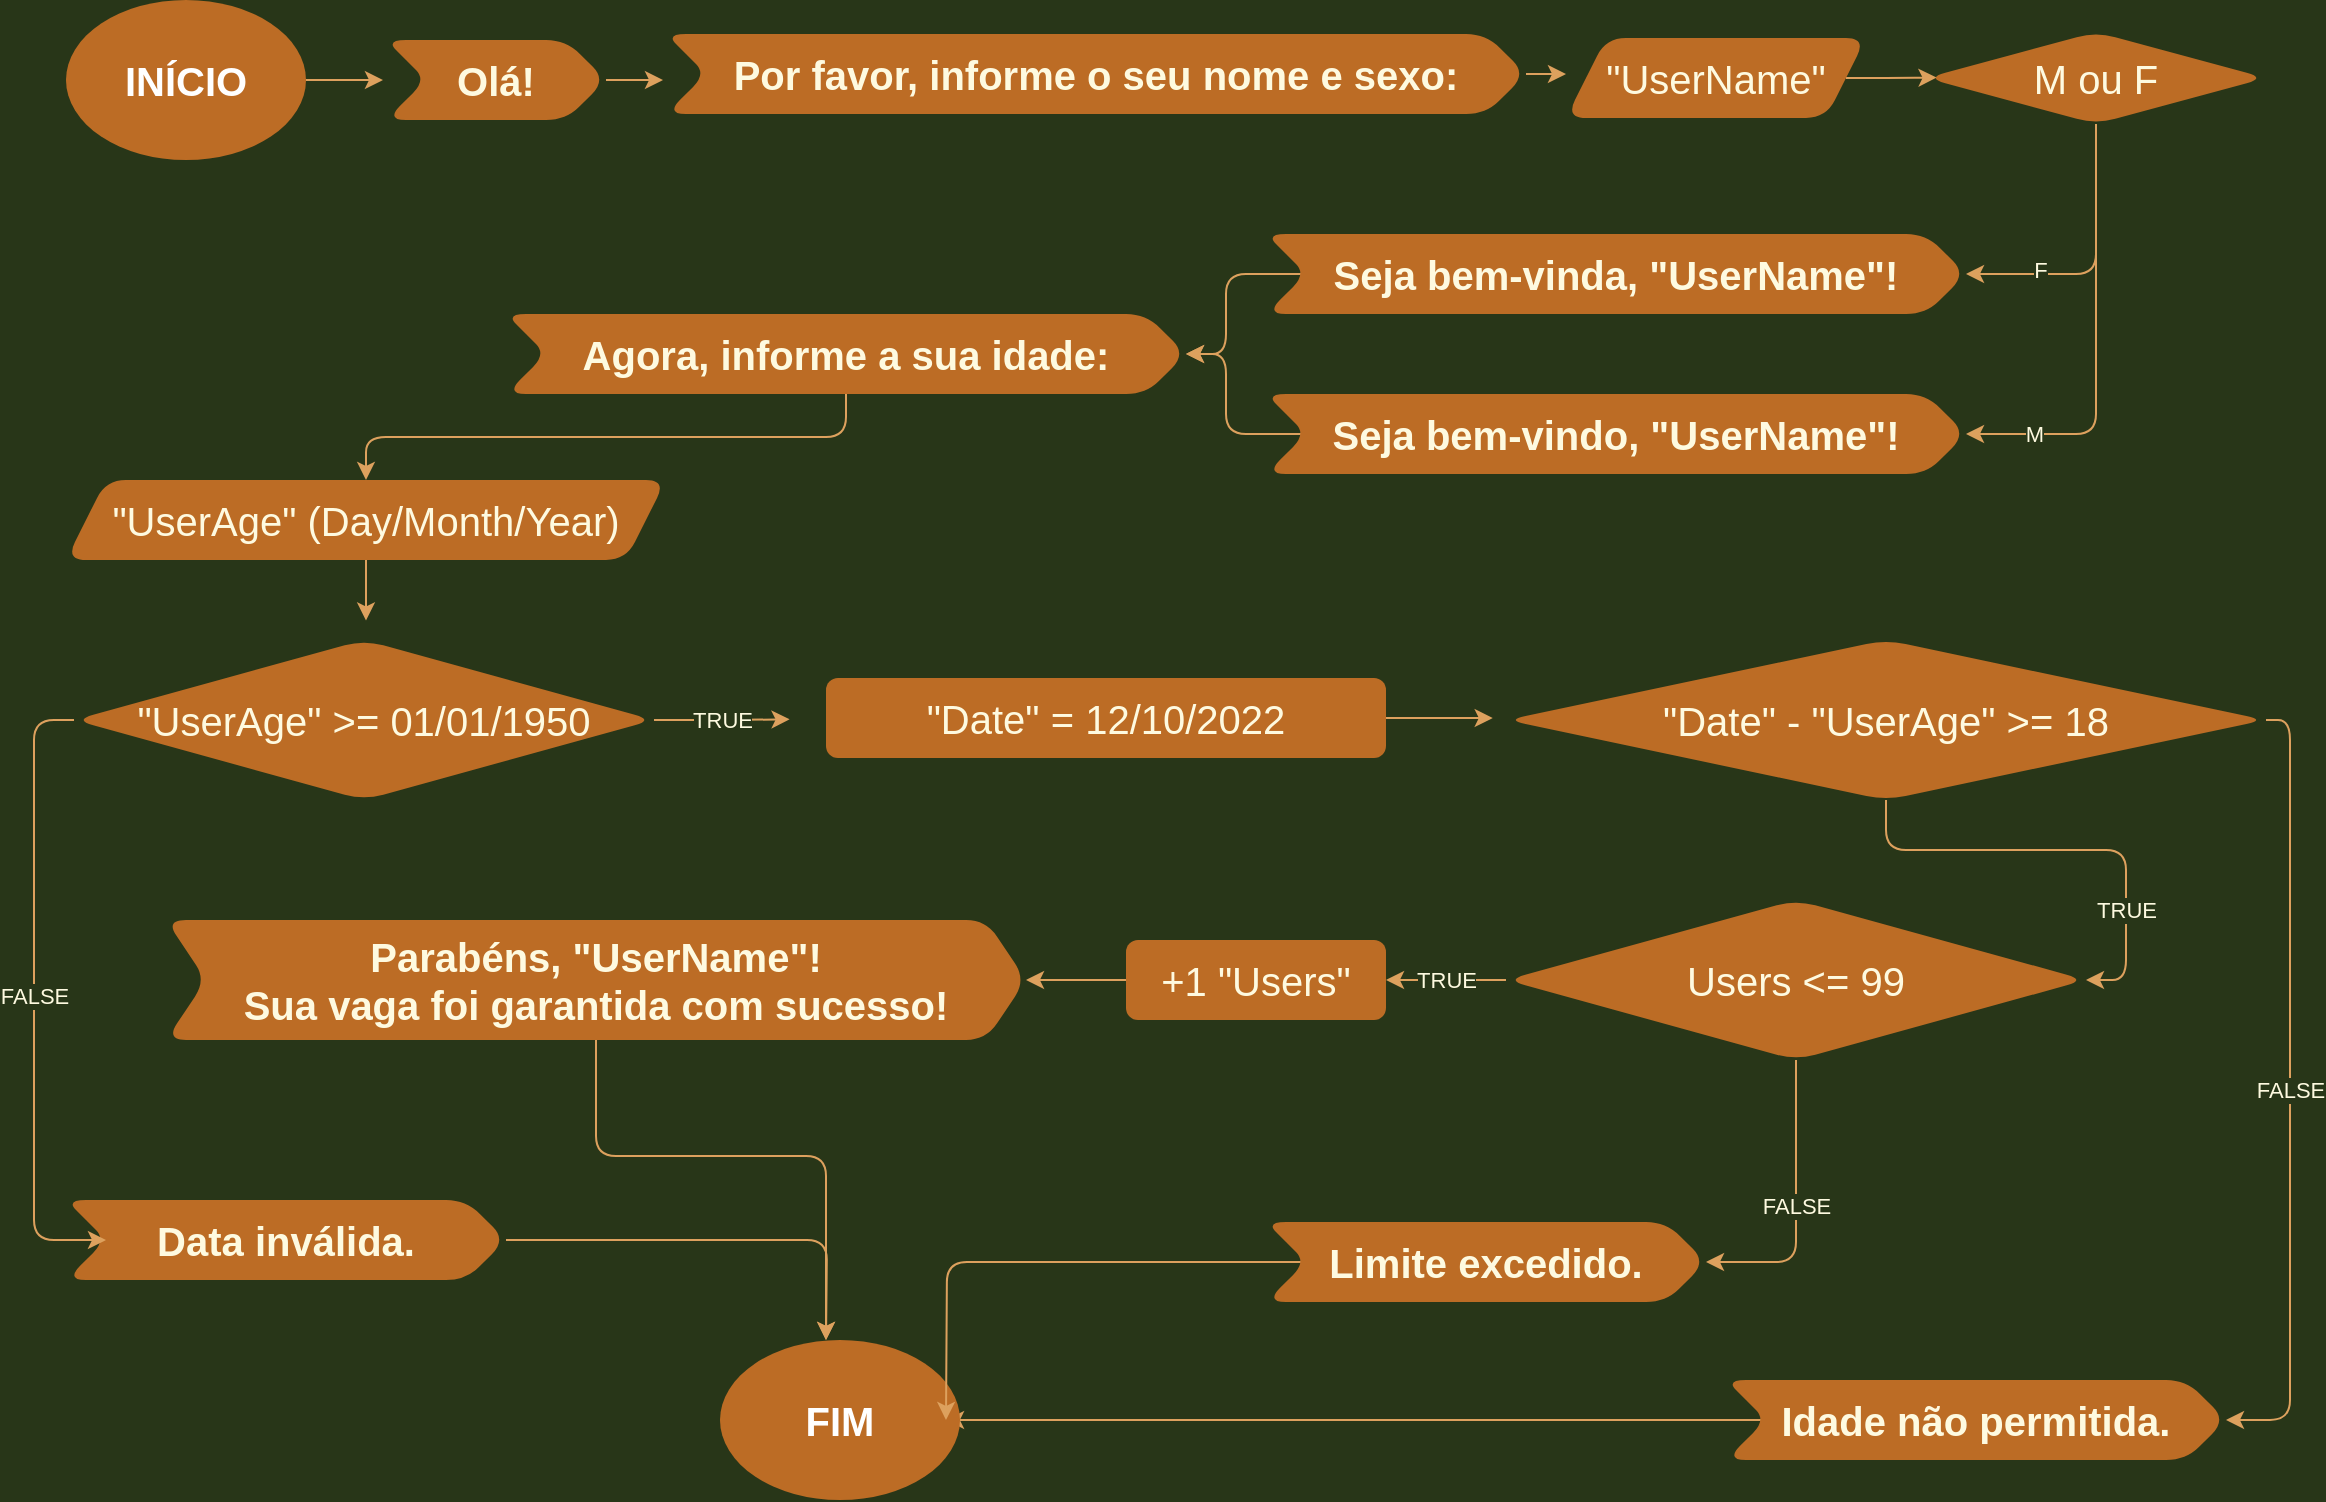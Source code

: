 <mxfile version="20.5.1" type="github"><diagram id="nj9FJTbtyEv3tCQSluZf" name="Página-1"><mxGraphModel dx="868" dy="488" grid="0" gridSize="10" guides="1" tooltips="1" connect="1" arrows="1" fold="1" page="1" pageScale="1" pageWidth="1169" pageHeight="827" background="#283618" math="0" shadow="0"><root><mxCell id="0"/><mxCell id="1" parent="0"/><mxCell id="Z7ufV59vYK4jltVHk6Ky-81" style="edgeStyle=orthogonalEdgeStyle;rounded=1;orthogonalLoop=1;jettySize=auto;html=1;fontFamily=Helvetica;fontSize=20;fontColor=#FEFAE0;strokeColor=#DDA15E;labelBackgroundColor=#283618;" parent="1" source="Z7ufV59vYK4jltVHk6Ky-3" edge="1"><mxGeometry relative="1" as="geometry"><mxPoint x="191.481" y="80" as="targetPoint"/></mxGeometry></mxCell><mxCell id="Z7ufV59vYK4jltVHk6Ky-3" value="&lt;font style=&quot;font-size: 20px;&quot; color=&quot;#ffffff&quot;&gt;&lt;b style=&quot;&quot;&gt;INÍCIO&lt;/b&gt;&lt;/font&gt;" style="ellipse;whiteSpace=wrap;html=1;shadow=0;strokeColor=none;fillStyle=auto;fillColor=#BC6C25;strokeWidth=5;rounded=1;fontColor=#FEFAE0;" parent="1" vertex="1"><mxGeometry x="33" y="40" width="120" height="80" as="geometry"/></mxCell><mxCell id="Z7ufV59vYK4jltVHk6Ky-82" style="edgeStyle=orthogonalEdgeStyle;rounded=1;orthogonalLoop=1;jettySize=auto;html=1;exitX=1;exitY=0.5;exitDx=0;exitDy=0;fontFamily=Helvetica;fontSize=20;fontColor=#FEFAE0;strokeColor=#DDA15E;labelBackgroundColor=#283618;" parent="1" source="Z7ufV59vYK4jltVHk6Ky-14" edge="1"><mxGeometry relative="1" as="geometry"><mxPoint x="331.481" y="79.741" as="targetPoint"/></mxGeometry></mxCell><mxCell id="Z7ufV59vYK4jltVHk6Ky-14" value="Olá!" style="shape=step;perimeter=stepPerimeter;whiteSpace=wrap;html=1;fixedSize=1;shadow=0;fillStyle=auto;strokeColor=none;strokeWidth=5;fontFamily=Helvetica;fontSize=20;fontColor=#FEFAE0;fillColor=#BC6C25;fontStyle=1;rounded=1;" parent="1" vertex="1"><mxGeometry x="193" y="60" width="110" height="40" as="geometry"/></mxCell><mxCell id="Z7ufV59vYK4jltVHk6Ky-99" style="edgeStyle=orthogonalEdgeStyle;rounded=1;orthogonalLoop=1;jettySize=auto;html=1;strokeColor=#DDA15E;fontColor=#FEFAE0;labelBackgroundColor=#283618;" parent="1" source="Z7ufV59vYK4jltVHk6Ky-34" edge="1"><mxGeometry relative="1" as="geometry"><mxPoint x="746.368" y="399" as="targetPoint"/></mxGeometry></mxCell><mxCell id="Z7ufV59vYK4jltVHk6Ky-34" value="&quot;Date&quot; = 12/10/2022" style="rounded=1;whiteSpace=wrap;html=1;shadow=0;fillStyle=auto;strokeColor=none;strokeWidth=5;fontFamily=Helvetica;fontSize=20;fontColor=#FEFAE0;fillColor=#BC6C25;" parent="1" vertex="1"><mxGeometry x="413" y="379" width="280" height="40" as="geometry"/></mxCell><mxCell id="Z7ufV59vYK4jltVHk6Ky-97" style="edgeStyle=orthogonalEdgeStyle;rounded=1;orthogonalLoop=1;jettySize=auto;html=1;strokeColor=#DDA15E;fontColor=#FEFAE0;labelBackgroundColor=#283618;" parent="1" source="Z7ufV59vYK4jltVHk6Ky-46" edge="1"><mxGeometry relative="1" as="geometry"><mxPoint x="183" y="350.211" as="targetPoint"/></mxGeometry></mxCell><mxCell id="Z7ufV59vYK4jltVHk6Ky-46" value="&quot;UserAge&quot; (Day/Month/Year)" style="shape=parallelogram;perimeter=parallelogramPerimeter;fixedSize=1;shadow=0;labelBackgroundColor=none;labelBorderColor=none;fillStyle=auto;strokeColor=none;strokeWidth=5;fontFamily=Helvetica;fontSize=20;fontColor=#FEFAE0;fillColor=#BC6C25;whiteSpace=wrap;html=1;rounded=1;" parent="1" vertex="1"><mxGeometry x="33" y="280" width="300" height="40" as="geometry"/></mxCell><mxCell id="Z7ufV59vYK4jltVHk6Ky-85" style="edgeStyle=orthogonalEdgeStyle;rounded=1;orthogonalLoop=1;jettySize=auto;html=1;exitX=1;exitY=0.5;exitDx=0;exitDy=0;fontFamily=Helvetica;fontSize=20;fontColor=#FEFAE0;entryX=0.031;entryY=0.495;entryDx=0;entryDy=0;entryPerimeter=0;strokeColor=#DDA15E;labelBackgroundColor=#283618;" parent="1" source="Z7ufV59vYK4jltVHk6Ky-48" target="Z7ufV59vYK4jltVHk6Ky-77" edge="1"><mxGeometry relative="1" as="geometry"><mxPoint x="950.5" y="80" as="targetPoint"/></mxGeometry></mxCell><mxCell id="Z7ufV59vYK4jltVHk6Ky-48" value="&quot;UserName&quot;" style="shape=parallelogram;perimeter=parallelogramPerimeter;fixedSize=1;shadow=0;labelBackgroundColor=none;labelBorderColor=none;fillStyle=auto;strokeColor=none;strokeWidth=5;fontFamily=Helvetica;fontSize=20;fontColor=#FEFAE0;fillColor=#BC6C25;whiteSpace=wrap;html=1;rounded=1;" parent="1" vertex="1"><mxGeometry x="783" y="59" width="150" height="40" as="geometry"/></mxCell><mxCell id="Z7ufV59vYK4jltVHk6Ky-102" style="edgeStyle=orthogonalEdgeStyle;rounded=1;orthogonalLoop=1;jettySize=auto;html=1;entryX=0.5;entryY=0;entryDx=0;entryDy=0;strokeColor=#DDA15E;fontColor=#FEFAE0;labelBackgroundColor=#283618;" parent="1" source="Z7ufV59vYK4jltVHk6Ky-49" edge="1"><mxGeometry relative="1" as="geometry"><mxPoint x="413.0" y="710" as="targetPoint"/></mxGeometry></mxCell><mxCell id="Z7ufV59vYK4jltVHk6Ky-49" value="Data inválida." style="shape=step;perimeter=stepPerimeter;whiteSpace=wrap;html=1;fixedSize=1;shadow=0;fillStyle=auto;strokeColor=none;strokeWidth=5;fontFamily=Helvetica;fontSize=20;fontColor=#FEFAE0;fillColor=#BC6C25;fontStyle=1;rotation=0;rounded=1;" parent="1" vertex="1"><mxGeometry x="33" y="640" width="220" height="40" as="geometry"/></mxCell><mxCell id="Z7ufV59vYK4jltVHk6Ky-107" style="edgeStyle=orthogonalEdgeStyle;rounded=1;orthogonalLoop=1;jettySize=auto;html=1;entryX=1;entryY=0.5;entryDx=0;entryDy=0;strokeColor=#DDA15E;fontColor=#FEFAE0;labelBackgroundColor=#283618;" parent="1" source="Z7ufV59vYK4jltVHk6Ky-50" edge="1"><mxGeometry relative="1" as="geometry"><mxPoint x="473.0" y="750" as="targetPoint"/></mxGeometry></mxCell><mxCell id="Z7ufV59vYK4jltVHk6Ky-50" value="Idade não permitida." style="shape=step;perimeter=stepPerimeter;whiteSpace=wrap;html=1;fixedSize=1;shadow=0;fillStyle=auto;strokeColor=none;strokeWidth=5;fontFamily=Helvetica;fontSize=20;fontColor=#FEFAE0;fillColor=#BC6C25;fontStyle=1;rounded=1;" parent="1" vertex="1"><mxGeometry x="863" y="730" width="250" height="40" as="geometry"/></mxCell><mxCell id="Z7ufV59vYK4jltVHk6Ky-52" value="&lt;font style=&quot;font-size: 20px;&quot; color=&quot;#ffffff&quot;&gt;&lt;b style=&quot;&quot;&gt;FIM&lt;/b&gt;&lt;/font&gt;" style="ellipse;whiteSpace=wrap;html=1;shadow=0;strokeColor=none;fillStyle=auto;fillColor=#BC6C25;strokeWidth=5;rounded=1;fontColor=#FEFAE0;" parent="1" vertex="1"><mxGeometry x="360" y="710" width="120" height="80" as="geometry"/></mxCell><mxCell id="Z7ufV59vYK4jltVHk6Ky-98" value="TRUE" style="edgeStyle=orthogonalEdgeStyle;rounded=1;orthogonalLoop=1;jettySize=auto;html=1;exitX=1;exitY=0.5;exitDx=0;exitDy=0;strokeColor=#DDA15E;fontColor=#FEFAE0;labelBackgroundColor=#283618;" parent="1" source="Z7ufV59vYK4jltVHk6Ky-54" edge="1"><mxGeometry relative="1" as="geometry"><mxPoint x="394.789" y="399.684" as="targetPoint"/></mxGeometry></mxCell><mxCell id="Z7ufV59vYK4jltVHk6Ky-101" value="FALSE" style="edgeStyle=orthogonalEdgeStyle;rounded=1;orthogonalLoop=1;jettySize=auto;html=1;exitX=0;exitY=0.5;exitDx=0;exitDy=0;entryX=0;entryY=0.5;entryDx=0;entryDy=0;strokeColor=#DDA15E;fontColor=#FEFAE0;labelBackgroundColor=#283618;" parent="1" source="Z7ufV59vYK4jltVHk6Ky-54" target="Z7ufV59vYK4jltVHk6Ky-49" edge="1"><mxGeometry relative="1" as="geometry"><Array as="points"><mxPoint x="17" y="400"/><mxPoint x="17" y="660"/></Array></mxGeometry></mxCell><mxCell id="Z7ufV59vYK4jltVHk6Ky-54" value="&quot;UserAge&quot; &amp;gt;= 01/01/1950" style="rhombus;shadow=0;labelBackgroundColor=none;labelBorderColor=none;fillStyle=auto;strokeColor=none;strokeWidth=5;fontFamily=Helvetica;fontSize=20;fontColor=#FEFAE0;fillColor=#BC6C25;html=1;whiteSpace=wrap;rounded=1;" parent="1" vertex="1"><mxGeometry x="37" y="360" width="290" height="80" as="geometry"/></mxCell><mxCell id="Z7ufV59vYK4jltVHk6Ky-111" style="edgeStyle=orthogonalEdgeStyle;rounded=1;orthogonalLoop=1;jettySize=auto;html=1;entryX=1;entryY=0.5;entryDx=0;entryDy=0;strokeColor=#DDA15E;fontColor=#FEFAE0;labelBackgroundColor=#283618;" parent="1" source="Z7ufV59vYK4jltVHk6Ky-62" edge="1"><mxGeometry relative="1" as="geometry"><mxPoint x="473.0" y="750" as="targetPoint"/></mxGeometry></mxCell><mxCell id="Z7ufV59vYK4jltVHk6Ky-62" value="Limite excedido." style="shape=step;perimeter=stepPerimeter;whiteSpace=wrap;html=1;fixedSize=1;shadow=0;fillStyle=auto;strokeColor=none;strokeWidth=5;fontFamily=Helvetica;fontSize=20;fontColor=#FEFAE0;fillColor=#BC6C25;fontStyle=1;rotation=0;rounded=1;" parent="1" vertex="1"><mxGeometry x="633" y="651" width="220" height="40" as="geometry"/></mxCell><mxCell id="Z7ufV59vYK4jltVHk6Ky-113" style="edgeStyle=orthogonalEdgeStyle;rounded=1;orthogonalLoop=1;jettySize=auto;html=1;exitX=0;exitY=0.5;exitDx=0;exitDy=0;entryX=1;entryY=0.5;entryDx=0;entryDy=0;strokeColor=#DDA15E;fontColor=#FEFAE0;labelBackgroundColor=#283618;" parent="1" source="Z7ufV59vYK4jltVHk6Ky-65" target="Z7ufV59vYK4jltVHk6Ky-69" edge="1"><mxGeometry relative="1" as="geometry"/></mxCell><mxCell id="Z7ufV59vYK4jltVHk6Ky-65" value="+1 &quot;Users&quot;" style="rounded=1;whiteSpace=wrap;html=1;shadow=0;fillStyle=auto;strokeColor=none;strokeWidth=5;fontFamily=Helvetica;fontSize=20;fontColor=#FEFAE0;fillColor=#BC6C25;" parent="1" vertex="1"><mxGeometry x="563" y="510" width="130" height="40" as="geometry"/></mxCell><mxCell id="Z7ufV59vYK4jltVHk6Ky-114" style="edgeStyle=orthogonalEdgeStyle;rounded=1;orthogonalLoop=1;jettySize=auto;html=1;entryX=0.5;entryY=0;entryDx=0;entryDy=0;strokeColor=#DDA15E;fontColor=#FEFAE0;labelBackgroundColor=#283618;" parent="1" source="Z7ufV59vYK4jltVHk6Ky-69" edge="1"><mxGeometry relative="1" as="geometry"><mxPoint x="413.0" y="710" as="targetPoint"/><Array as="points"><mxPoint x="298" y="618"/><mxPoint x="413" y="618"/></Array></mxGeometry></mxCell><mxCell id="Z7ufV59vYK4jltVHk6Ky-69" value="Parabéns, &quot;UserName&quot;!&lt;br&gt;Sua vaga foi garantida com sucesso!" style="shape=step;perimeter=stepPerimeter;whiteSpace=wrap;html=1;fixedSize=1;shadow=0;fillStyle=auto;strokeColor=none;strokeWidth=5;fontFamily=Helvetica;fontSize=20;fontColor=#FEFAE0;fillColor=#BC6C25;fontStyle=1;rounded=1;" parent="1" vertex="1"><mxGeometry x="83" y="500" width="430" height="60" as="geometry"/></mxCell><mxCell id="Z7ufV59vYK4jltVHk6Ky-89" style="edgeStyle=orthogonalEdgeStyle;rounded=1;orthogonalLoop=1;jettySize=auto;html=1;strokeColor=#DDA15E;fontColor=#FEFAE0;labelBackgroundColor=#283618;" parent="1" source="Z7ufV59vYK4jltVHk6Ky-73" edge="1"><mxGeometry relative="1" as="geometry"><mxPoint x="782.152" y="77" as="targetPoint"/></mxGeometry></mxCell><mxCell id="Z7ufV59vYK4jltVHk6Ky-73" value="Por favor, informe o seu nome e sexo:" style="shape=step;perimeter=stepPerimeter;whiteSpace=wrap;html=1;fixedSize=1;shadow=0;fillStyle=auto;strokeColor=none;strokeWidth=5;fontFamily=Helvetica;fontSize=20;fontColor=#FEFAE0;fillColor=#BC6C25;fontStyle=1;rounded=1;" parent="1" vertex="1"><mxGeometry x="333" y="57" width="430" height="40" as="geometry"/></mxCell><mxCell id="Z7ufV59vYK4jltVHk6Ky-93" style="edgeStyle=orthogonalEdgeStyle;rounded=1;orthogonalLoop=1;jettySize=auto;html=1;entryX=1;entryY=0.5;entryDx=0;entryDy=0;strokeColor=#DDA15E;fontColor=#FEFAE0;labelBackgroundColor=#283618;" parent="1" source="Z7ufV59vYK4jltVHk6Ky-74" target="Z7ufV59vYK4jltVHk6Ky-76" edge="1"><mxGeometry relative="1" as="geometry"/></mxCell><mxCell id="Z7ufV59vYK4jltVHk6Ky-74" value="Seja bem-vinda, &quot;UserName&quot;!" style="shape=step;perimeter=stepPerimeter;whiteSpace=wrap;html=1;fixedSize=1;shadow=0;fillStyle=auto;strokeColor=none;strokeWidth=5;fontFamily=Helvetica;fontSize=20;fontColor=#FEFAE0;fillColor=#BC6C25;fontStyle=1;rounded=1;" parent="1" vertex="1"><mxGeometry x="633" y="157" width="350" height="40" as="geometry"/></mxCell><mxCell id="Z7ufV59vYK4jltVHk6Ky-95" style="edgeStyle=orthogonalEdgeStyle;rounded=1;orthogonalLoop=1;jettySize=auto;html=1;entryX=1;entryY=0.5;entryDx=0;entryDy=0;strokeColor=#DDA15E;fontColor=#FEFAE0;labelBackgroundColor=#283618;" parent="1" source="Z7ufV59vYK4jltVHk6Ky-75" target="Z7ufV59vYK4jltVHk6Ky-76" edge="1"><mxGeometry relative="1" as="geometry"/></mxCell><mxCell id="Z7ufV59vYK4jltVHk6Ky-75" value="Seja bem-vindo, &quot;UserName&quot;!" style="shape=step;perimeter=stepPerimeter;whiteSpace=wrap;html=1;fixedSize=1;shadow=0;fillStyle=auto;strokeColor=none;strokeWidth=5;fontFamily=Helvetica;fontSize=20;fontColor=#FEFAE0;fillColor=#BC6C25;fontStyle=1;rounded=1;" parent="1" vertex="1"><mxGeometry x="633" y="237" width="350" height="40" as="geometry"/></mxCell><mxCell id="Z7ufV59vYK4jltVHk6Ky-96" style="edgeStyle=orthogonalEdgeStyle;rounded=1;orthogonalLoop=1;jettySize=auto;html=1;entryX=0.5;entryY=0;entryDx=0;entryDy=0;strokeColor=#DDA15E;fontColor=#FEFAE0;labelBackgroundColor=#283618;" parent="1" source="Z7ufV59vYK4jltVHk6Ky-76" target="Z7ufV59vYK4jltVHk6Ky-46" edge="1"><mxGeometry relative="1" as="geometry"/></mxCell><mxCell id="Z7ufV59vYK4jltVHk6Ky-76" value="Agora, informe a sua idade:" style="shape=step;perimeter=stepPerimeter;whiteSpace=wrap;html=1;fixedSize=1;shadow=0;fillStyle=auto;strokeColor=none;strokeWidth=5;fontFamily=Helvetica;fontSize=20;fontColor=#FEFAE0;fillColor=#BC6C25;fontStyle=1;rounded=1;" parent="1" vertex="1"><mxGeometry x="253" y="197" width="340" height="40" as="geometry"/></mxCell><mxCell id="Z7ufV59vYK4jltVHk6Ky-86" style="edgeStyle=orthogonalEdgeStyle;rounded=1;orthogonalLoop=1;jettySize=auto;html=1;entryX=1;entryY=0.5;entryDx=0;entryDy=0;fontFamily=Helvetica;fontSize=20;fontColor=#FEFAE0;strokeColor=#DDA15E;labelBackgroundColor=#283618;" parent="1" source="Z7ufV59vYK4jltVHk6Ky-77" target="Z7ufV59vYK4jltVHk6Ky-74" edge="1"><mxGeometry relative="1" as="geometry"/></mxCell><mxCell id="Z7ufV59vYK4jltVHk6Ky-91" value="F" style="edgeLabel;html=1;align=center;verticalAlign=middle;resizable=0;points=[];fontColor=#FEFAE0;labelBackgroundColor=#283618;" parent="Z7ufV59vYK4jltVHk6Ky-86" vertex="1" connectable="0"><mxGeometry x="0.403" y="-2" relative="1" as="geometry"><mxPoint x="-5" as="offset"/></mxGeometry></mxCell><mxCell id="Z7ufV59vYK4jltVHk6Ky-90" style="edgeStyle=orthogonalEdgeStyle;rounded=1;orthogonalLoop=1;jettySize=auto;html=1;entryX=1;entryY=0.5;entryDx=0;entryDy=0;strokeColor=#DDA15E;fontColor=#FEFAE0;labelBackgroundColor=#283618;" parent="1" source="Z7ufV59vYK4jltVHk6Ky-77" target="Z7ufV59vYK4jltVHk6Ky-75" edge="1"><mxGeometry relative="1" as="geometry"/></mxCell><mxCell id="Z7ufV59vYK4jltVHk6Ky-92" value="M" style="edgeLabel;html=1;align=center;verticalAlign=middle;resizable=0;points=[];fontColor=#FEFAE0;labelBackgroundColor=#283618;" parent="Z7ufV59vYK4jltVHk6Ky-90" vertex="1" connectable="0"><mxGeometry x="0.606" y="2" relative="1" as="geometry"><mxPoint x="-10" y="-2" as="offset"/></mxGeometry></mxCell><mxCell id="Z7ufV59vYK4jltVHk6Ky-77" value="M ou F" style="rhombus;shadow=0;labelBackgroundColor=none;labelBorderColor=none;fillStyle=auto;strokeColor=none;strokeWidth=5;fontFamily=Helvetica;fontSize=20;fontColor=#FEFAE0;fillColor=#BC6C25;html=1;whiteSpace=wrap;rounded=1;" parent="1" vertex="1"><mxGeometry x="963" y="56" width="170" height="46" as="geometry"/></mxCell><mxCell id="Z7ufV59vYK4jltVHk6Ky-105" value="TRUE" style="edgeStyle=orthogonalEdgeStyle;rounded=1;orthogonalLoop=1;jettySize=auto;html=1;entryX=1;entryY=0.5;entryDx=0;entryDy=0;strokeColor=#DDA15E;fontColor=#FEFAE0;labelBackgroundColor=#283618;" parent="1" source="Z7ufV59vYK4jltVHk6Ky-78" target="Z7ufV59vYK4jltVHk6Ky-79" edge="1"><mxGeometry x="0.521" relative="1" as="geometry"><mxPoint as="offset"/></mxGeometry></mxCell><mxCell id="Z7ufV59vYK4jltVHk6Ky-109" value="FALSE" style="edgeStyle=orthogonalEdgeStyle;rounded=1;orthogonalLoop=1;jettySize=auto;html=1;entryX=1;entryY=0.5;entryDx=0;entryDy=0;strokeColor=#DDA15E;fontColor=#FEFAE0;labelBackgroundColor=#283618;" parent="1" source="Z7ufV59vYK4jltVHk6Ky-78" target="Z7ufV59vYK4jltVHk6Ky-50" edge="1"><mxGeometry relative="1" as="geometry"><Array as="points"><mxPoint x="1145" y="400"/><mxPoint x="1145" y="750"/></Array></mxGeometry></mxCell><mxCell id="Z7ufV59vYK4jltVHk6Ky-78" value="&quot;Date&quot; -&amp;nbsp;&quot;UserAge&quot; &amp;gt;= 18" style="rhombus;shadow=0;labelBackgroundColor=none;labelBorderColor=none;fillStyle=auto;strokeColor=none;strokeWidth=5;fontFamily=Helvetica;fontSize=20;fontColor=#FEFAE0;fillColor=#BC6C25;html=1;whiteSpace=wrap;rounded=1;" parent="1" vertex="1"><mxGeometry x="753" y="360" width="380" height="80" as="geometry"/></mxCell><mxCell id="Z7ufV59vYK4jltVHk6Ky-110" value="FALSE" style="edgeStyle=orthogonalEdgeStyle;rounded=1;orthogonalLoop=1;jettySize=auto;html=1;entryX=1;entryY=0.5;entryDx=0;entryDy=0;strokeColor=#DDA15E;fontColor=#FEFAE0;labelBackgroundColor=#283618;" parent="1" source="Z7ufV59vYK4jltVHk6Ky-79" target="Z7ufV59vYK4jltVHk6Ky-62" edge="1"><mxGeometry relative="1" as="geometry"/></mxCell><mxCell id="Z7ufV59vYK4jltVHk6Ky-112" value="TRUE" style="edgeStyle=orthogonalEdgeStyle;rounded=1;orthogonalLoop=1;jettySize=auto;html=1;entryX=1;entryY=0.5;entryDx=0;entryDy=0;strokeColor=#DDA15E;fontColor=#FEFAE0;labelBackgroundColor=#283618;" parent="1" source="Z7ufV59vYK4jltVHk6Ky-79" target="Z7ufV59vYK4jltVHk6Ky-65" edge="1"><mxGeometry relative="1" as="geometry"/></mxCell><mxCell id="Z7ufV59vYK4jltVHk6Ky-79" value="Users &amp;lt;= 99" style="rhombus;shadow=0;labelBackgroundColor=none;labelBorderColor=none;fillStyle=auto;strokeColor=none;strokeWidth=5;fontFamily=Helvetica;fontSize=20;fontColor=#FEFAE0;fillColor=#BC6C25;html=1;whiteSpace=wrap;rounded=1;" parent="1" vertex="1"><mxGeometry x="753" y="490" width="290" height="80" as="geometry"/></mxCell></root></mxGraphModel></diagram></mxfile>